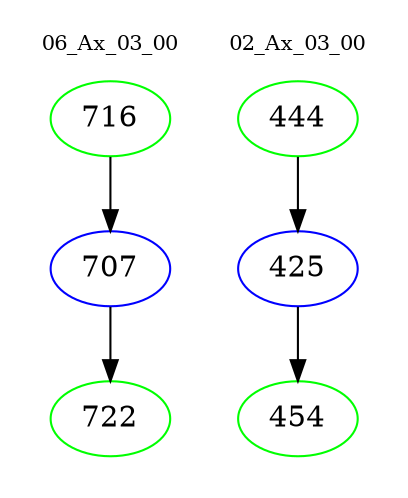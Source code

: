 digraph{
subgraph cluster_0 {
color = white
label = "06_Ax_03_00";
fontsize=10;
T0_716 [label="716", color="green"]
T0_716 -> T0_707 [color="black"]
T0_707 [label="707", color="blue"]
T0_707 -> T0_722 [color="black"]
T0_722 [label="722", color="green"]
}
subgraph cluster_1 {
color = white
label = "02_Ax_03_00";
fontsize=10;
T1_444 [label="444", color="green"]
T1_444 -> T1_425 [color="black"]
T1_425 [label="425", color="blue"]
T1_425 -> T1_454 [color="black"]
T1_454 [label="454", color="green"]
}
}
